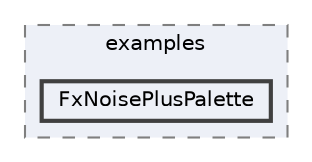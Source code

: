 digraph "FastLED/FastLED/examples/FxNoisePlusPalette"
{
 // LATEX_PDF_SIZE
  bgcolor="transparent";
  edge [fontname=Helvetica,fontsize=10,labelfontname=Helvetica,labelfontsize=10];
  node [fontname=Helvetica,fontsize=10,shape=box,height=0.2,width=0.4];
  compound=true
  subgraph clusterdir_999a185a1a47b3a763bb04a7a263eb0d {
    graph [ bgcolor="#edf0f7", pencolor="grey50", label="examples", fontname=Helvetica,fontsize=10 style="filled,dashed", URL="dir_999a185a1a47b3a763bb04a7a263eb0d.html",tooltip=""]
  dir_3bca95732fd3a6872bb307ac8f914668 [label="FxNoisePlusPalette", fillcolor="#edf0f7", color="grey25", style="filled,bold", URL="dir_3bca95732fd3a6872bb307ac8f914668.html",tooltip=""];
  }
}
